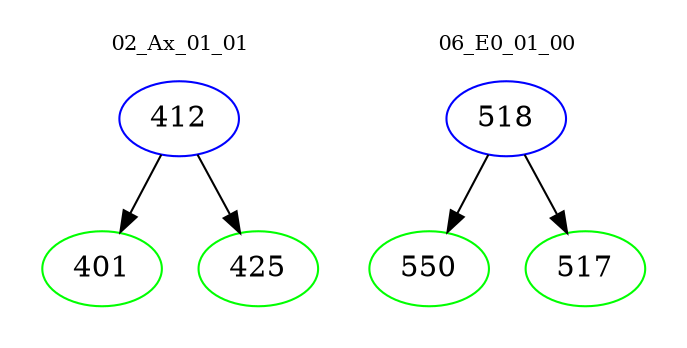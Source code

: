 digraph{
subgraph cluster_0 {
color = white
label = "02_Ax_01_01";
fontsize=10;
T0_412 [label="412", color="blue"]
T0_412 -> T0_401 [color="black"]
T0_401 [label="401", color="green"]
T0_412 -> T0_425 [color="black"]
T0_425 [label="425", color="green"]
}
subgraph cluster_1 {
color = white
label = "06_E0_01_00";
fontsize=10;
T1_518 [label="518", color="blue"]
T1_518 -> T1_550 [color="black"]
T1_550 [label="550", color="green"]
T1_518 -> T1_517 [color="black"]
T1_517 [label="517", color="green"]
}
}
